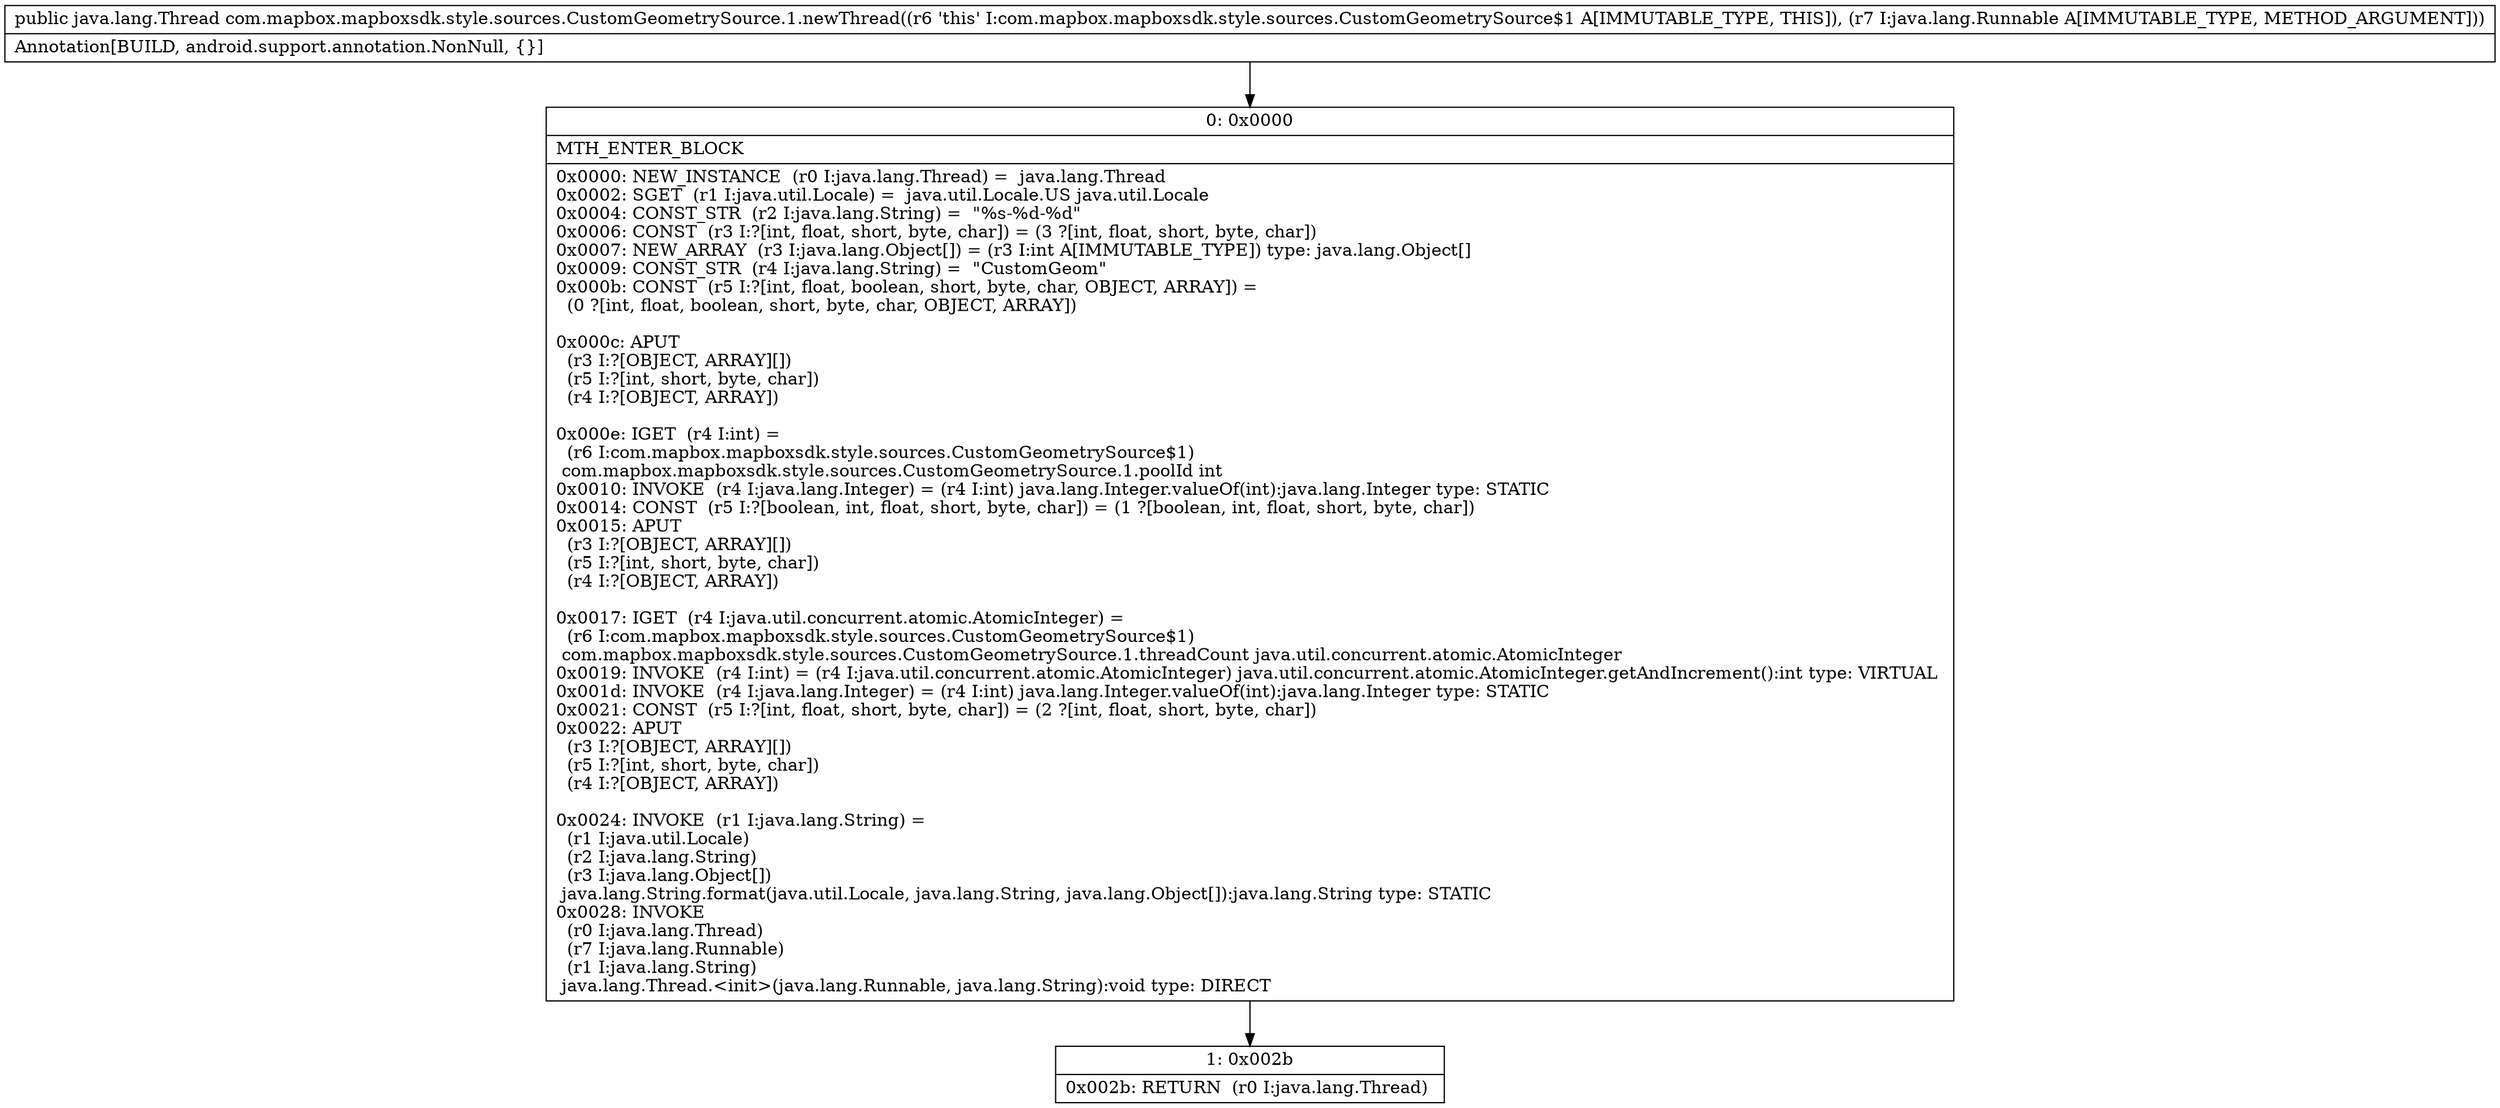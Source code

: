 digraph "CFG forcom.mapbox.mapboxsdk.style.sources.CustomGeometrySource.1.newThread(Ljava\/lang\/Runnable;)Ljava\/lang\/Thread;" {
Node_0 [shape=record,label="{0\:\ 0x0000|MTH_ENTER_BLOCK\l|0x0000: NEW_INSTANCE  (r0 I:java.lang.Thread) =  java.lang.Thread \l0x0002: SGET  (r1 I:java.util.Locale) =  java.util.Locale.US java.util.Locale \l0x0004: CONST_STR  (r2 I:java.lang.String) =  \"%s\-%d\-%d\" \l0x0006: CONST  (r3 I:?[int, float, short, byte, char]) = (3 ?[int, float, short, byte, char]) \l0x0007: NEW_ARRAY  (r3 I:java.lang.Object[]) = (r3 I:int A[IMMUTABLE_TYPE]) type: java.lang.Object[] \l0x0009: CONST_STR  (r4 I:java.lang.String) =  \"CustomGeom\" \l0x000b: CONST  (r5 I:?[int, float, boolean, short, byte, char, OBJECT, ARRAY]) = \l  (0 ?[int, float, boolean, short, byte, char, OBJECT, ARRAY])\l \l0x000c: APUT  \l  (r3 I:?[OBJECT, ARRAY][])\l  (r5 I:?[int, short, byte, char])\l  (r4 I:?[OBJECT, ARRAY])\l \l0x000e: IGET  (r4 I:int) = \l  (r6 I:com.mapbox.mapboxsdk.style.sources.CustomGeometrySource$1)\l com.mapbox.mapboxsdk.style.sources.CustomGeometrySource.1.poolId int \l0x0010: INVOKE  (r4 I:java.lang.Integer) = (r4 I:int) java.lang.Integer.valueOf(int):java.lang.Integer type: STATIC \l0x0014: CONST  (r5 I:?[boolean, int, float, short, byte, char]) = (1 ?[boolean, int, float, short, byte, char]) \l0x0015: APUT  \l  (r3 I:?[OBJECT, ARRAY][])\l  (r5 I:?[int, short, byte, char])\l  (r4 I:?[OBJECT, ARRAY])\l \l0x0017: IGET  (r4 I:java.util.concurrent.atomic.AtomicInteger) = \l  (r6 I:com.mapbox.mapboxsdk.style.sources.CustomGeometrySource$1)\l com.mapbox.mapboxsdk.style.sources.CustomGeometrySource.1.threadCount java.util.concurrent.atomic.AtomicInteger \l0x0019: INVOKE  (r4 I:int) = (r4 I:java.util.concurrent.atomic.AtomicInteger) java.util.concurrent.atomic.AtomicInteger.getAndIncrement():int type: VIRTUAL \l0x001d: INVOKE  (r4 I:java.lang.Integer) = (r4 I:int) java.lang.Integer.valueOf(int):java.lang.Integer type: STATIC \l0x0021: CONST  (r5 I:?[int, float, short, byte, char]) = (2 ?[int, float, short, byte, char]) \l0x0022: APUT  \l  (r3 I:?[OBJECT, ARRAY][])\l  (r5 I:?[int, short, byte, char])\l  (r4 I:?[OBJECT, ARRAY])\l \l0x0024: INVOKE  (r1 I:java.lang.String) = \l  (r1 I:java.util.Locale)\l  (r2 I:java.lang.String)\l  (r3 I:java.lang.Object[])\l java.lang.String.format(java.util.Locale, java.lang.String, java.lang.Object[]):java.lang.String type: STATIC \l0x0028: INVOKE  \l  (r0 I:java.lang.Thread)\l  (r7 I:java.lang.Runnable)\l  (r1 I:java.lang.String)\l java.lang.Thread.\<init\>(java.lang.Runnable, java.lang.String):void type: DIRECT \l}"];
Node_1 [shape=record,label="{1\:\ 0x002b|0x002b: RETURN  (r0 I:java.lang.Thread) \l}"];
MethodNode[shape=record,label="{public java.lang.Thread com.mapbox.mapboxsdk.style.sources.CustomGeometrySource.1.newThread((r6 'this' I:com.mapbox.mapboxsdk.style.sources.CustomGeometrySource$1 A[IMMUTABLE_TYPE, THIS]), (r7 I:java.lang.Runnable A[IMMUTABLE_TYPE, METHOD_ARGUMENT]))  | Annotation[BUILD, android.support.annotation.NonNull, \{\}]\l}"];
MethodNode -> Node_0;
Node_0 -> Node_1;
}

